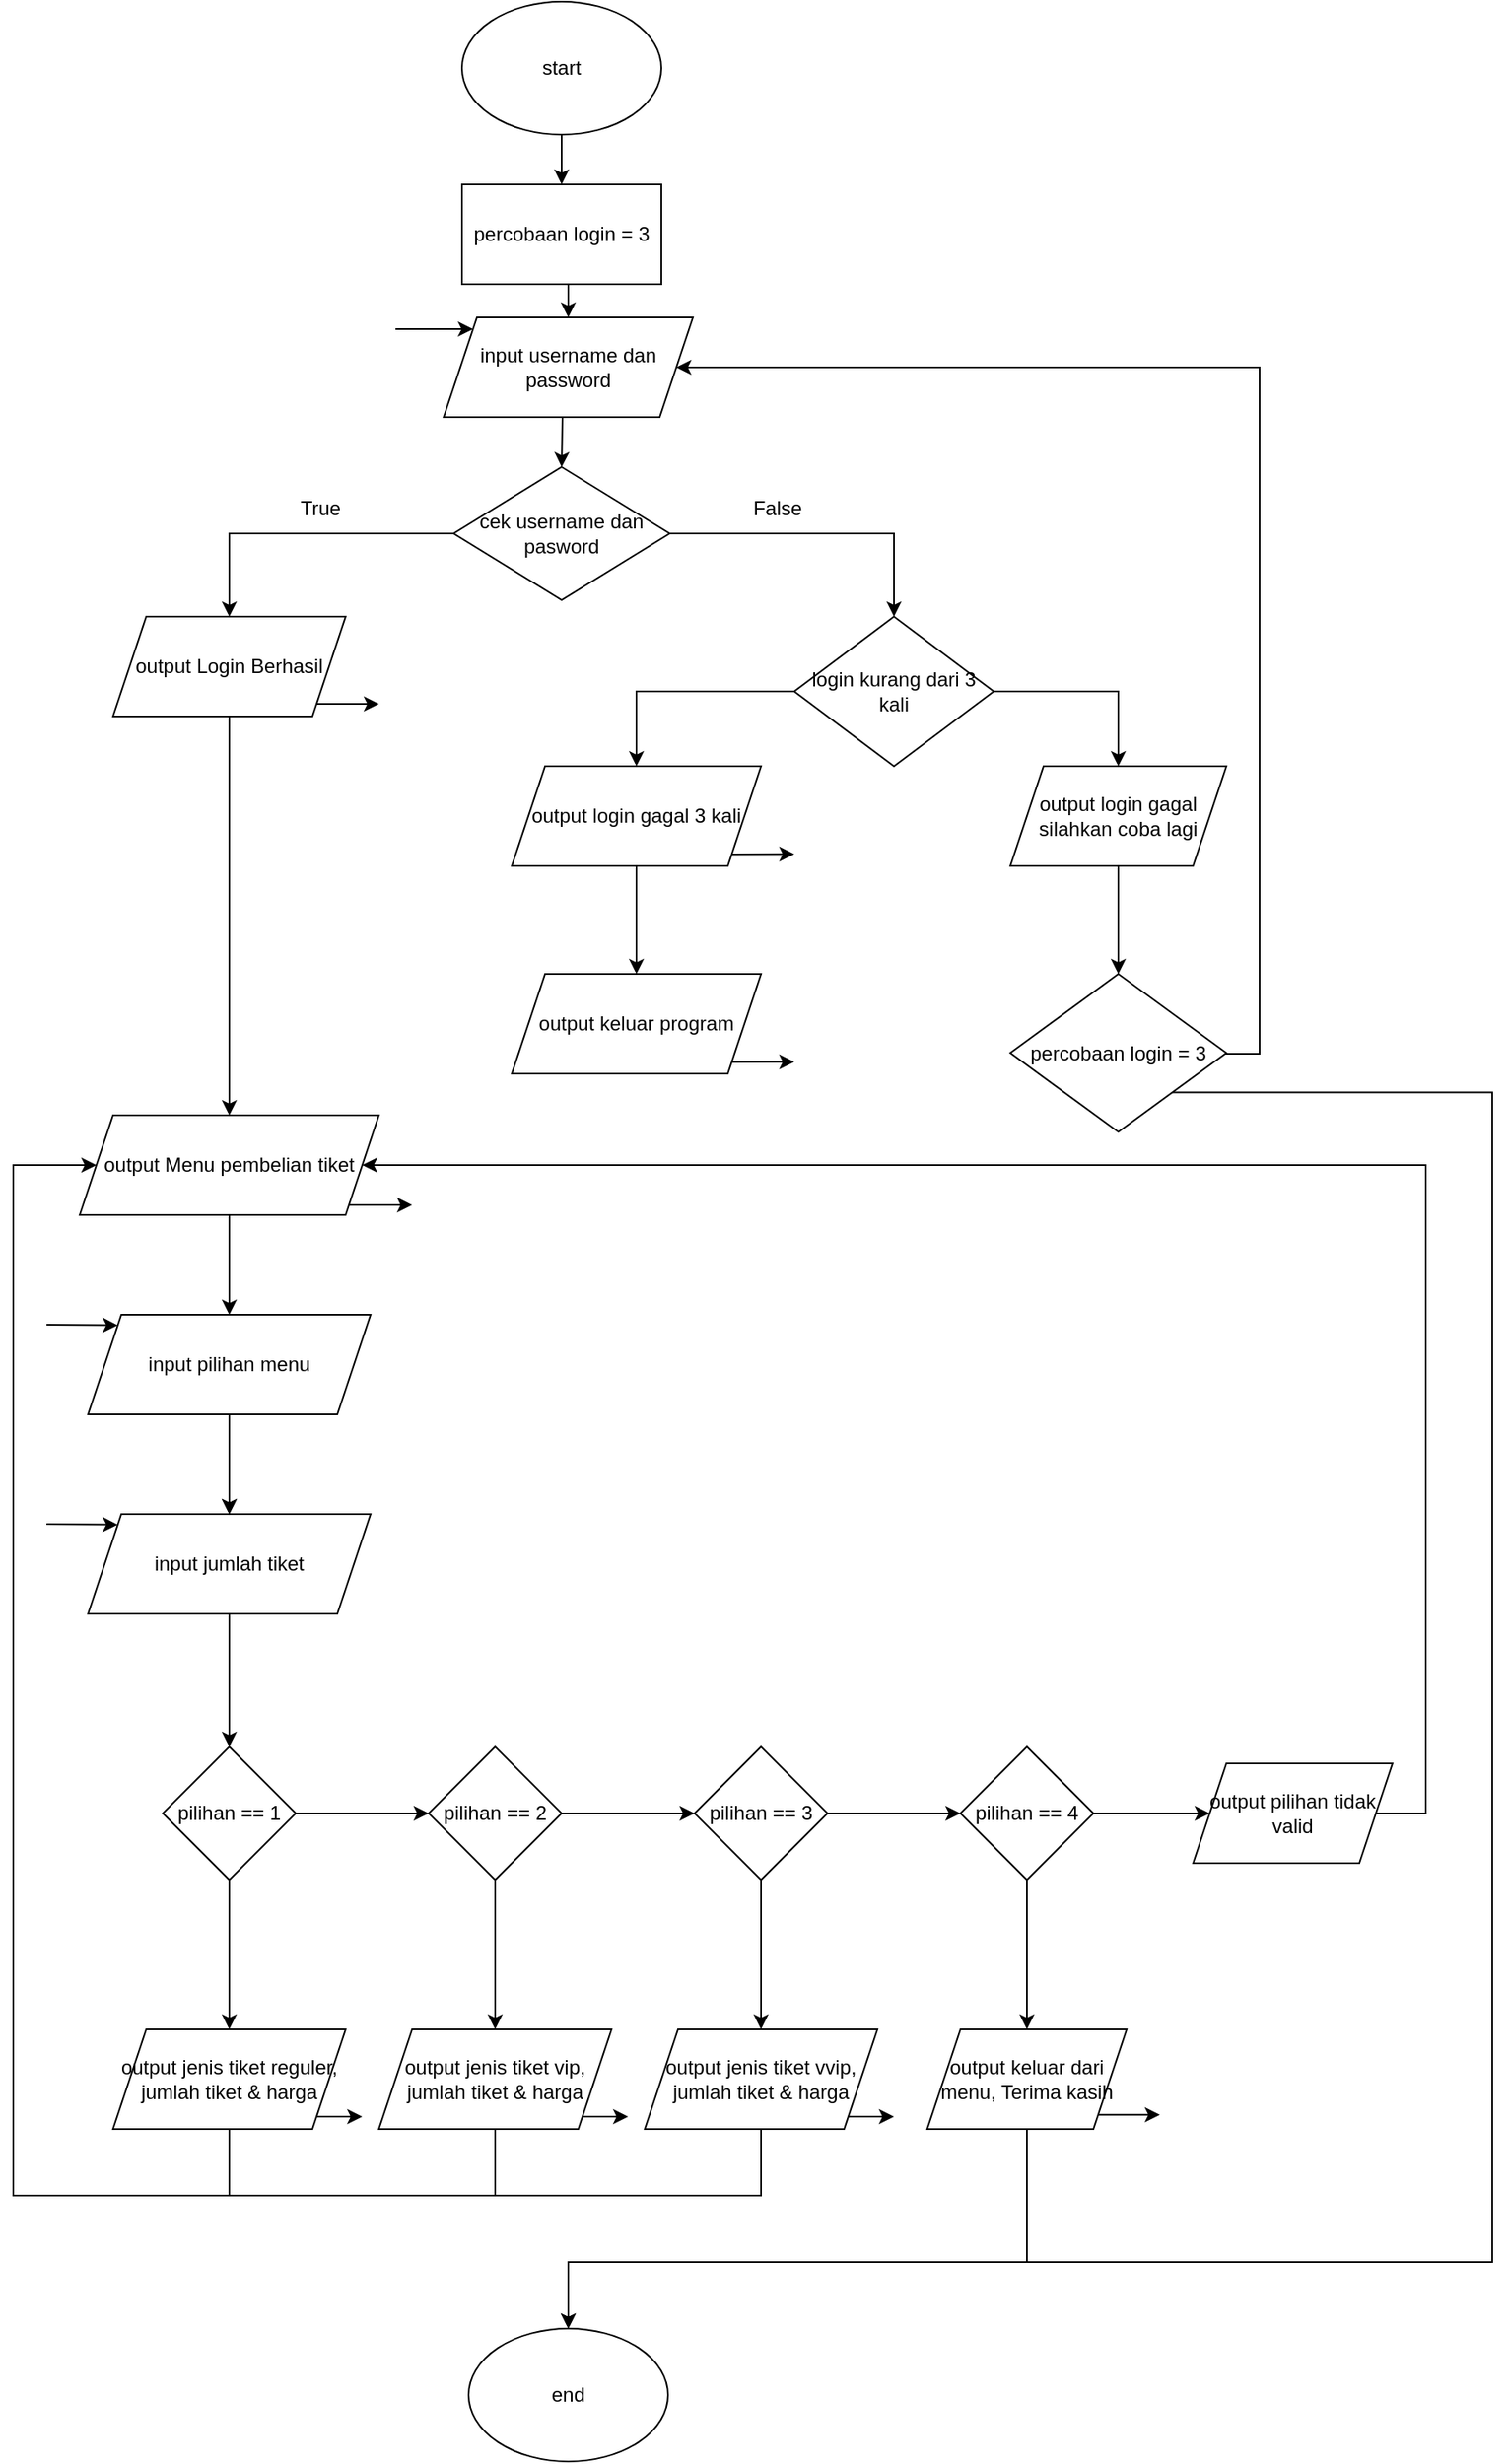 <mxfile version="28.2.5">
  <diagram name="Halaman-1" id="euhfTlCzeBTjEKXHIjLM">
    <mxGraphModel dx="872" dy="465" grid="1" gridSize="10" guides="1" tooltips="1" connect="1" arrows="1" fold="1" page="1" pageScale="1" pageWidth="827" pageHeight="1169" math="0" shadow="0">
      <root>
        <mxCell id="0" />
        <mxCell id="1" parent="0" />
        <mxCell id="54RBorFBZKsMi4ym1dof-52" style="edgeStyle=orthogonalEdgeStyle;rounded=0;orthogonalLoop=1;jettySize=auto;html=1;exitX=0.5;exitY=1;exitDx=0;exitDy=0;entryX=0.5;entryY=0;entryDx=0;entryDy=0;" edge="1" parent="1" source="54RBorFBZKsMi4ym1dof-1" target="54RBorFBZKsMi4ym1dof-50">
          <mxGeometry relative="1" as="geometry" />
        </mxCell>
        <mxCell id="54RBorFBZKsMi4ym1dof-1" value="start" style="ellipse;whiteSpace=wrap;html=1;" vertex="1" parent="1">
          <mxGeometry x="350" width="120" height="80" as="geometry" />
        </mxCell>
        <mxCell id="54RBorFBZKsMi4ym1dof-6" value="" style="edgeStyle=orthogonalEdgeStyle;rounded=0;orthogonalLoop=1;jettySize=auto;html=1;" edge="1" parent="1" target="54RBorFBZKsMi4ym1dof-5">
          <mxGeometry relative="1" as="geometry">
            <mxPoint x="410" y="220" as="sourcePoint" />
          </mxGeometry>
        </mxCell>
        <mxCell id="54RBorFBZKsMi4ym1dof-4" value="" style="endArrow=classic;html=1;rounded=0;entryX=0;entryY=0;entryDx=0;entryDy=0;" edge="1" parent="1" target="54RBorFBZKsMi4ym1dof-39">
          <mxGeometry width="50" height="50" relative="1" as="geometry">
            <mxPoint x="310" y="197" as="sourcePoint" />
            <mxPoint x="350" y="170" as="targetPoint" />
          </mxGeometry>
        </mxCell>
        <mxCell id="54RBorFBZKsMi4ym1dof-8" style="edgeStyle=orthogonalEdgeStyle;rounded=0;orthogonalLoop=1;jettySize=auto;html=1;exitX=0;exitY=0.5;exitDx=0;exitDy=0;entryX=0.5;entryY=0;entryDx=0;entryDy=0;" edge="1" parent="1" source="54RBorFBZKsMi4ym1dof-5" target="54RBorFBZKsMi4ym1dof-7">
          <mxGeometry relative="1" as="geometry" />
        </mxCell>
        <mxCell id="54RBorFBZKsMi4ym1dof-11" value="" style="edgeStyle=orthogonalEdgeStyle;rounded=0;orthogonalLoop=1;jettySize=auto;html=1;" edge="1" parent="1" source="54RBorFBZKsMi4ym1dof-5" target="54RBorFBZKsMi4ym1dof-10">
          <mxGeometry relative="1" as="geometry" />
        </mxCell>
        <mxCell id="54RBorFBZKsMi4ym1dof-5" value="cek username dan pasword" style="rhombus;whiteSpace=wrap;html=1;" vertex="1" parent="1">
          <mxGeometry x="345" y="280" width="130" height="80" as="geometry" />
        </mxCell>
        <mxCell id="54RBorFBZKsMi4ym1dof-9" style="edgeStyle=orthogonalEdgeStyle;rounded=0;orthogonalLoop=1;jettySize=auto;html=1;exitX=1;exitY=1;exitDx=0;exitDy=0;" edge="1" parent="1" source="54RBorFBZKsMi4ym1dof-7">
          <mxGeometry relative="1" as="geometry">
            <mxPoint x="300" y="423" as="targetPoint" />
          </mxGeometry>
        </mxCell>
        <mxCell id="54RBorFBZKsMi4ym1dof-28" value="" style="edgeStyle=orthogonalEdgeStyle;rounded=0;orthogonalLoop=1;jettySize=auto;html=1;" edge="1" parent="1" source="54RBorFBZKsMi4ym1dof-7" target="54RBorFBZKsMi4ym1dof-27">
          <mxGeometry relative="1" as="geometry" />
        </mxCell>
        <mxCell id="54RBorFBZKsMi4ym1dof-7" value="output Login Berhasil" style="shape=parallelogram;perimeter=parallelogramPerimeter;whiteSpace=wrap;html=1;fixedSize=1;" vertex="1" parent="1">
          <mxGeometry x="140" y="370" width="140" height="60" as="geometry" />
        </mxCell>
        <mxCell id="54RBorFBZKsMi4ym1dof-13" style="edgeStyle=orthogonalEdgeStyle;rounded=0;orthogonalLoop=1;jettySize=auto;html=1;exitX=0;exitY=0.5;exitDx=0;exitDy=0;entryX=0.5;entryY=0;entryDx=0;entryDy=0;" edge="1" parent="1" source="54RBorFBZKsMi4ym1dof-10" target="54RBorFBZKsMi4ym1dof-12">
          <mxGeometry relative="1" as="geometry" />
        </mxCell>
        <mxCell id="54RBorFBZKsMi4ym1dof-20" style="edgeStyle=orthogonalEdgeStyle;rounded=0;orthogonalLoop=1;jettySize=auto;html=1;exitX=1;exitY=0.5;exitDx=0;exitDy=0;entryX=0.5;entryY=0;entryDx=0;entryDy=0;" edge="1" parent="1" source="54RBorFBZKsMi4ym1dof-10" target="54RBorFBZKsMi4ym1dof-19">
          <mxGeometry relative="1" as="geometry" />
        </mxCell>
        <mxCell id="54RBorFBZKsMi4ym1dof-10" value="login kurang dari 3 kali" style="rhombus;whiteSpace=wrap;html=1;" vertex="1" parent="1">
          <mxGeometry x="550" y="370" width="120" height="90" as="geometry" />
        </mxCell>
        <mxCell id="54RBorFBZKsMi4ym1dof-15" style="edgeStyle=orthogonalEdgeStyle;rounded=0;orthogonalLoop=1;jettySize=auto;html=1;exitX=1;exitY=1;exitDx=0;exitDy=0;" edge="1" parent="1" source="54RBorFBZKsMi4ym1dof-12">
          <mxGeometry relative="1" as="geometry">
            <mxPoint x="550" y="513" as="targetPoint" />
          </mxGeometry>
        </mxCell>
        <mxCell id="54RBorFBZKsMi4ym1dof-17" value="" style="edgeStyle=orthogonalEdgeStyle;rounded=0;orthogonalLoop=1;jettySize=auto;html=1;" edge="1" parent="1" source="54RBorFBZKsMi4ym1dof-12" target="54RBorFBZKsMi4ym1dof-16">
          <mxGeometry relative="1" as="geometry" />
        </mxCell>
        <mxCell id="54RBorFBZKsMi4ym1dof-12" value="output login gagal 3 kali" style="shape=parallelogram;perimeter=parallelogramPerimeter;whiteSpace=wrap;html=1;fixedSize=1;" vertex="1" parent="1">
          <mxGeometry x="380" y="460" width="150" height="60" as="geometry" />
        </mxCell>
        <mxCell id="54RBorFBZKsMi4ym1dof-18" style="edgeStyle=orthogonalEdgeStyle;rounded=0;orthogonalLoop=1;jettySize=auto;html=1;exitX=1;exitY=1;exitDx=0;exitDy=0;" edge="1" parent="1" source="54RBorFBZKsMi4ym1dof-16">
          <mxGeometry relative="1" as="geometry">
            <mxPoint x="550" y="638" as="targetPoint" />
          </mxGeometry>
        </mxCell>
        <mxCell id="54RBorFBZKsMi4ym1dof-16" value="output keluar program" style="shape=parallelogram;perimeter=parallelogramPerimeter;whiteSpace=wrap;html=1;fixedSize=1;" vertex="1" parent="1">
          <mxGeometry x="380" y="585" width="150" height="60" as="geometry" />
        </mxCell>
        <mxCell id="54RBorFBZKsMi4ym1dof-22" value="" style="edgeStyle=orthogonalEdgeStyle;rounded=0;orthogonalLoop=1;jettySize=auto;html=1;" edge="1" parent="1" source="54RBorFBZKsMi4ym1dof-19">
          <mxGeometry relative="1" as="geometry">
            <mxPoint x="745" y="585" as="targetPoint" />
          </mxGeometry>
        </mxCell>
        <mxCell id="54RBorFBZKsMi4ym1dof-19" value="output login gagal silahkan coba lagi" style="shape=parallelogram;perimeter=parallelogramPerimeter;whiteSpace=wrap;html=1;fixedSize=1;" vertex="1" parent="1">
          <mxGeometry x="680" y="460" width="130" height="60" as="geometry" />
        </mxCell>
        <mxCell id="54RBorFBZKsMi4ym1dof-31" value="" style="edgeStyle=orthogonalEdgeStyle;rounded=0;orthogonalLoop=1;jettySize=auto;html=1;entryX=0.5;entryY=0;entryDx=0;entryDy=0;" edge="1" parent="1" source="54RBorFBZKsMi4ym1dof-27" target="54RBorFBZKsMi4ym1dof-32">
          <mxGeometry relative="1" as="geometry">
            <mxPoint x="210" y="800" as="targetPoint" />
          </mxGeometry>
        </mxCell>
        <mxCell id="54RBorFBZKsMi4ym1dof-36" style="edgeStyle=orthogonalEdgeStyle;rounded=0;orthogonalLoop=1;jettySize=auto;html=1;exitX=1;exitY=1;exitDx=0;exitDy=0;" edge="1" parent="1" source="54RBorFBZKsMi4ym1dof-27">
          <mxGeometry relative="1" as="geometry">
            <mxPoint x="320" y="724" as="targetPoint" />
          </mxGeometry>
        </mxCell>
        <mxCell id="54RBorFBZKsMi4ym1dof-27" value="output Menu pembelian tiket" style="shape=parallelogram;perimeter=parallelogramPerimeter;whiteSpace=wrap;html=1;fixedSize=1;" vertex="1" parent="1">
          <mxGeometry x="120" y="670" width="180" height="60" as="geometry" />
        </mxCell>
        <mxCell id="54RBorFBZKsMi4ym1dof-71" value="" style="edgeStyle=orthogonalEdgeStyle;rounded=0;orthogonalLoop=1;jettySize=auto;html=1;" edge="1" parent="1" source="54RBorFBZKsMi4ym1dof-93" target="54RBorFBZKsMi4ym1dof-70">
          <mxGeometry relative="1" as="geometry" />
        </mxCell>
        <mxCell id="54RBorFBZKsMi4ym1dof-94" value="" style="edgeStyle=orthogonalEdgeStyle;rounded=0;orthogonalLoop=1;jettySize=auto;html=1;" edge="1" parent="1" source="54RBorFBZKsMi4ym1dof-32" target="54RBorFBZKsMi4ym1dof-93">
          <mxGeometry relative="1" as="geometry" />
        </mxCell>
        <mxCell id="54RBorFBZKsMi4ym1dof-32" value="input pilihan menu" style="shape=parallelogram;perimeter=parallelogramPerimeter;whiteSpace=wrap;html=1;fixedSize=1;" vertex="1" parent="1">
          <mxGeometry x="125" y="790" width="170" height="60" as="geometry" />
        </mxCell>
        <mxCell id="54RBorFBZKsMi4ym1dof-38" value="" style="endArrow=classic;html=1;rounded=0;entryX=0;entryY=0;entryDx=0;entryDy=0;" edge="1" parent="1" target="54RBorFBZKsMi4ym1dof-32">
          <mxGeometry width="50" height="50" relative="1" as="geometry">
            <mxPoint x="100" y="796" as="sourcePoint" />
            <mxPoint x="130" y="925" as="targetPoint" />
          </mxGeometry>
        </mxCell>
        <mxCell id="54RBorFBZKsMi4ym1dof-39" value="input username dan password" style="shape=parallelogram;perimeter=parallelogramPerimeter;whiteSpace=wrap;html=1;fixedSize=1;" vertex="1" parent="1">
          <mxGeometry x="339" y="190" width="150" height="60" as="geometry" />
        </mxCell>
        <mxCell id="54RBorFBZKsMi4ym1dof-53" style="edgeStyle=orthogonalEdgeStyle;rounded=0;orthogonalLoop=1;jettySize=auto;html=1;exitX=0.5;exitY=1;exitDx=0;exitDy=0;entryX=0.5;entryY=0;entryDx=0;entryDy=0;" edge="1" parent="1" source="54RBorFBZKsMi4ym1dof-50" target="54RBorFBZKsMi4ym1dof-39">
          <mxGeometry relative="1" as="geometry" />
        </mxCell>
        <mxCell id="54RBorFBZKsMi4ym1dof-50" value="percobaan login = 3" style="rounded=0;whiteSpace=wrap;html=1;" vertex="1" parent="1">
          <mxGeometry x="350" y="110" width="120" height="60" as="geometry" />
        </mxCell>
        <mxCell id="54RBorFBZKsMi4ym1dof-54" value="True" style="text;strokeColor=none;align=center;fillColor=none;html=1;verticalAlign=middle;whiteSpace=wrap;rounded=0;" vertex="1" parent="1">
          <mxGeometry x="235" y="290" width="60" height="30" as="geometry" />
        </mxCell>
        <mxCell id="54RBorFBZKsMi4ym1dof-55" value="False" style="text;strokeColor=none;align=center;fillColor=none;html=1;verticalAlign=middle;whiteSpace=wrap;rounded=0;" vertex="1" parent="1">
          <mxGeometry x="510" y="290" width="60" height="30" as="geometry" />
        </mxCell>
        <mxCell id="54RBorFBZKsMi4ym1dof-59" style="edgeStyle=orthogonalEdgeStyle;rounded=0;orthogonalLoop=1;jettySize=auto;html=1;exitX=1;exitY=0;exitDx=0;exitDy=0;entryX=1;entryY=0.5;entryDx=0;entryDy=0;" edge="1" parent="1" source="54RBorFBZKsMi4ym1dof-56" target="54RBorFBZKsMi4ym1dof-39">
          <mxGeometry relative="1" as="geometry">
            <Array as="points">
              <mxPoint x="778" y="633" />
              <mxPoint x="830" y="633" />
              <mxPoint x="830" y="220" />
            </Array>
          </mxGeometry>
        </mxCell>
        <mxCell id="54RBorFBZKsMi4ym1dof-107" style="edgeStyle=orthogonalEdgeStyle;rounded=0;orthogonalLoop=1;jettySize=auto;html=1;exitX=1;exitY=1;exitDx=0;exitDy=0;entryX=0.5;entryY=0;entryDx=0;entryDy=0;" edge="1" parent="1" source="54RBorFBZKsMi4ym1dof-56" target="54RBorFBZKsMi4ym1dof-104">
          <mxGeometry relative="1" as="geometry">
            <Array as="points">
              <mxPoint x="970" y="656" />
              <mxPoint x="970" y="1360" />
              <mxPoint x="414" y="1360" />
            </Array>
          </mxGeometry>
        </mxCell>
        <mxCell id="54RBorFBZKsMi4ym1dof-56" value="percobaan login = 3" style="rhombus;whiteSpace=wrap;html=1;" vertex="1" parent="1">
          <mxGeometry x="680" y="585" width="130" height="95" as="geometry" />
        </mxCell>
        <mxCell id="54RBorFBZKsMi4ym1dof-73" value="" style="edgeStyle=orthogonalEdgeStyle;rounded=0;orthogonalLoop=1;jettySize=auto;html=1;" edge="1" parent="1" source="54RBorFBZKsMi4ym1dof-70" target="54RBorFBZKsMi4ym1dof-72">
          <mxGeometry relative="1" as="geometry" />
        </mxCell>
        <mxCell id="54RBorFBZKsMi4ym1dof-79" value="" style="edgeStyle=orthogonalEdgeStyle;rounded=0;orthogonalLoop=1;jettySize=auto;html=1;" edge="1" parent="1" source="54RBorFBZKsMi4ym1dof-70" target="54RBorFBZKsMi4ym1dof-78">
          <mxGeometry relative="1" as="geometry" />
        </mxCell>
        <mxCell id="54RBorFBZKsMi4ym1dof-70" value="pilihan == 1" style="rhombus;whiteSpace=wrap;html=1;" vertex="1" parent="1">
          <mxGeometry x="170" y="1050" width="80" height="80" as="geometry" />
        </mxCell>
        <mxCell id="54RBorFBZKsMi4ym1dof-75" value="" style="edgeStyle=orthogonalEdgeStyle;rounded=0;orthogonalLoop=1;jettySize=auto;html=1;" edge="1" parent="1" source="54RBorFBZKsMi4ym1dof-72" target="54RBorFBZKsMi4ym1dof-74">
          <mxGeometry relative="1" as="geometry" />
        </mxCell>
        <mxCell id="54RBorFBZKsMi4ym1dof-81" value="" style="edgeStyle=orthogonalEdgeStyle;rounded=0;orthogonalLoop=1;jettySize=auto;html=1;" edge="1" parent="1" source="54RBorFBZKsMi4ym1dof-72" target="54RBorFBZKsMi4ym1dof-80">
          <mxGeometry relative="1" as="geometry" />
        </mxCell>
        <mxCell id="54RBorFBZKsMi4ym1dof-72" value="pilihan == 2" style="rhombus;whiteSpace=wrap;html=1;" vertex="1" parent="1">
          <mxGeometry x="330" y="1050" width="80" height="80" as="geometry" />
        </mxCell>
        <mxCell id="54RBorFBZKsMi4ym1dof-77" value="" style="edgeStyle=orthogonalEdgeStyle;rounded=0;orthogonalLoop=1;jettySize=auto;html=1;" edge="1" parent="1" source="54RBorFBZKsMi4ym1dof-74" target="54RBorFBZKsMi4ym1dof-76">
          <mxGeometry relative="1" as="geometry" />
        </mxCell>
        <mxCell id="54RBorFBZKsMi4ym1dof-83" value="" style="edgeStyle=orthogonalEdgeStyle;rounded=0;orthogonalLoop=1;jettySize=auto;html=1;" edge="1" parent="1" source="54RBorFBZKsMi4ym1dof-74" target="54RBorFBZKsMi4ym1dof-82">
          <mxGeometry relative="1" as="geometry" />
        </mxCell>
        <mxCell id="54RBorFBZKsMi4ym1dof-74" value="pilihan == 3" style="rhombus;whiteSpace=wrap;html=1;" vertex="1" parent="1">
          <mxGeometry x="490" y="1050" width="80" height="80" as="geometry" />
        </mxCell>
        <mxCell id="54RBorFBZKsMi4ym1dof-85" value="" style="edgeStyle=orthogonalEdgeStyle;rounded=0;orthogonalLoop=1;jettySize=auto;html=1;" edge="1" parent="1" source="54RBorFBZKsMi4ym1dof-76" target="54RBorFBZKsMi4ym1dof-84">
          <mxGeometry relative="1" as="geometry" />
        </mxCell>
        <mxCell id="54RBorFBZKsMi4ym1dof-87" value="" style="edgeStyle=orthogonalEdgeStyle;rounded=0;orthogonalLoop=1;jettySize=auto;html=1;" edge="1" parent="1" source="54RBorFBZKsMi4ym1dof-76" target="54RBorFBZKsMi4ym1dof-86">
          <mxGeometry relative="1" as="geometry" />
        </mxCell>
        <mxCell id="54RBorFBZKsMi4ym1dof-76" value="pilihan == 4" style="rhombus;whiteSpace=wrap;html=1;" vertex="1" parent="1">
          <mxGeometry x="650" y="1050" width="80" height="80" as="geometry" />
        </mxCell>
        <mxCell id="54RBorFBZKsMi4ym1dof-98" style="edgeStyle=orthogonalEdgeStyle;rounded=0;orthogonalLoop=1;jettySize=auto;html=1;exitX=1;exitY=1;exitDx=0;exitDy=0;" edge="1" parent="1" source="54RBorFBZKsMi4ym1dof-78">
          <mxGeometry relative="1" as="geometry">
            <mxPoint x="290" y="1273" as="targetPoint" />
          </mxGeometry>
        </mxCell>
        <mxCell id="54RBorFBZKsMi4ym1dof-78" value="output jenis tiket reguler, jumlah tiket &amp;amp; harga" style="shape=parallelogram;perimeter=parallelogramPerimeter;whiteSpace=wrap;html=1;fixedSize=1;" vertex="1" parent="1">
          <mxGeometry x="140" y="1220" width="140" height="60" as="geometry" />
        </mxCell>
        <mxCell id="54RBorFBZKsMi4ym1dof-96" style="edgeStyle=orthogonalEdgeStyle;rounded=0;orthogonalLoop=1;jettySize=auto;html=1;exitX=1;exitY=1;exitDx=0;exitDy=0;" edge="1" parent="1" source="54RBorFBZKsMi4ym1dof-80">
          <mxGeometry relative="1" as="geometry">
            <mxPoint x="450" y="1273" as="targetPoint" />
          </mxGeometry>
        </mxCell>
        <mxCell id="54RBorFBZKsMi4ym1dof-80" value="output jenis tiket vip, jumlah tiket &amp;amp; harga" style="shape=parallelogram;perimeter=parallelogramPerimeter;whiteSpace=wrap;html=1;fixedSize=1;" vertex="1" parent="1">
          <mxGeometry x="300" y="1220" width="140" height="60" as="geometry" />
        </mxCell>
        <mxCell id="54RBorFBZKsMi4ym1dof-97" style="edgeStyle=orthogonalEdgeStyle;rounded=0;orthogonalLoop=1;jettySize=auto;html=1;exitX=1;exitY=1;exitDx=0;exitDy=0;" edge="1" parent="1" source="54RBorFBZKsMi4ym1dof-82">
          <mxGeometry relative="1" as="geometry">
            <mxPoint x="610" y="1273" as="targetPoint" />
          </mxGeometry>
        </mxCell>
        <mxCell id="54RBorFBZKsMi4ym1dof-100" style="edgeStyle=orthogonalEdgeStyle;rounded=0;orthogonalLoop=1;jettySize=auto;html=1;exitX=0.5;exitY=1;exitDx=0;exitDy=0;entryX=0;entryY=0.5;entryDx=0;entryDy=0;" edge="1" parent="1" source="54RBorFBZKsMi4ym1dof-82" target="54RBorFBZKsMi4ym1dof-27">
          <mxGeometry relative="1" as="geometry">
            <Array as="points">
              <mxPoint x="530" y="1320" />
              <mxPoint x="80" y="1320" />
              <mxPoint x="80" y="700" />
            </Array>
          </mxGeometry>
        </mxCell>
        <mxCell id="54RBorFBZKsMi4ym1dof-82" value="output jenis tiket vvip, jumlah tiket &amp;amp; harga" style="shape=parallelogram;perimeter=parallelogramPerimeter;whiteSpace=wrap;html=1;fixedSize=1;" vertex="1" parent="1">
          <mxGeometry x="460" y="1220" width="140" height="60" as="geometry" />
        </mxCell>
        <mxCell id="54RBorFBZKsMi4ym1dof-91" style="edgeStyle=orthogonalEdgeStyle;rounded=0;orthogonalLoop=1;jettySize=auto;html=1;exitX=1;exitY=1;exitDx=0;exitDy=0;" edge="1" parent="1" source="54RBorFBZKsMi4ym1dof-84">
          <mxGeometry relative="1" as="geometry">
            <mxPoint x="770" y="1271" as="targetPoint" />
          </mxGeometry>
        </mxCell>
        <mxCell id="54RBorFBZKsMi4ym1dof-106" style="edgeStyle=orthogonalEdgeStyle;rounded=0;orthogonalLoop=1;jettySize=auto;html=1;exitX=0.5;exitY=1;exitDx=0;exitDy=0;entryX=0.5;entryY=0;entryDx=0;entryDy=0;" edge="1" parent="1" source="54RBorFBZKsMi4ym1dof-84" target="54RBorFBZKsMi4ym1dof-104">
          <mxGeometry relative="1" as="geometry">
            <Array as="points">
              <mxPoint x="690" y="1360" />
              <mxPoint x="414" y="1360" />
            </Array>
          </mxGeometry>
        </mxCell>
        <mxCell id="54RBorFBZKsMi4ym1dof-84" value="output keluar dari menu, Terima kasih" style="shape=parallelogram;perimeter=parallelogramPerimeter;whiteSpace=wrap;html=1;fixedSize=1;" vertex="1" parent="1">
          <mxGeometry x="630" y="1220" width="120" height="60" as="geometry" />
        </mxCell>
        <mxCell id="54RBorFBZKsMi4ym1dof-86" value="output pilihan tidak valid" style="shape=parallelogram;perimeter=parallelogramPerimeter;whiteSpace=wrap;html=1;fixedSize=1;" vertex="1" parent="1">
          <mxGeometry x="790" y="1060" width="120" height="60" as="geometry" />
        </mxCell>
        <mxCell id="54RBorFBZKsMi4ym1dof-92" style="edgeStyle=orthogonalEdgeStyle;rounded=0;orthogonalLoop=1;jettySize=auto;html=1;exitX=1;exitY=0.5;exitDx=0;exitDy=0;entryX=1;entryY=0.5;entryDx=0;entryDy=0;" edge="1" parent="1" source="54RBorFBZKsMi4ym1dof-86" target="54RBorFBZKsMi4ym1dof-27">
          <mxGeometry relative="1" as="geometry">
            <mxPoint x="330" y="690" as="targetPoint" />
            <Array as="points">
              <mxPoint x="930" y="1090" />
              <mxPoint x="930" y="700" />
            </Array>
          </mxGeometry>
        </mxCell>
        <mxCell id="54RBorFBZKsMi4ym1dof-95" value="" style="endArrow=classic;html=1;rounded=0;entryX=0;entryY=0;entryDx=0;entryDy=0;" edge="1" parent="1" target="54RBorFBZKsMi4ym1dof-93">
          <mxGeometry width="50" height="50" relative="1" as="geometry">
            <mxPoint x="100" y="916" as="sourcePoint" />
            <mxPoint x="130" y="940" as="targetPoint" />
          </mxGeometry>
        </mxCell>
        <mxCell id="54RBorFBZKsMi4ym1dof-99" value="" style="edgeStyle=orthogonalEdgeStyle;rounded=0;orthogonalLoop=1;jettySize=auto;html=1;" edge="1" parent="1" source="54RBorFBZKsMi4ym1dof-32" target="54RBorFBZKsMi4ym1dof-93">
          <mxGeometry relative="1" as="geometry">
            <mxPoint x="210" y="830" as="sourcePoint" />
            <mxPoint x="210" y="1050" as="targetPoint" />
          </mxGeometry>
        </mxCell>
        <mxCell id="54RBorFBZKsMi4ym1dof-93" value="input jumlah tiket" style="shape=parallelogram;perimeter=parallelogramPerimeter;whiteSpace=wrap;html=1;fixedSize=1;" vertex="1" parent="1">
          <mxGeometry x="125" y="910" width="170" height="60" as="geometry" />
        </mxCell>
        <mxCell id="54RBorFBZKsMi4ym1dof-102" value="" style="endArrow=none;html=1;rounded=0;entryX=0.5;entryY=1;entryDx=0;entryDy=0;" edge="1" parent="1" target="54RBorFBZKsMi4ym1dof-80">
          <mxGeometry width="50" height="50" relative="1" as="geometry">
            <mxPoint x="370" y="1320" as="sourcePoint" />
            <mxPoint x="400" y="1200" as="targetPoint" />
            <Array as="points">
              <mxPoint x="370" y="1300" />
            </Array>
          </mxGeometry>
        </mxCell>
        <mxCell id="54RBorFBZKsMi4ym1dof-103" value="" style="endArrow=none;html=1;rounded=0;entryX=0.5;entryY=1;entryDx=0;entryDy=0;" edge="1" parent="1" target="54RBorFBZKsMi4ym1dof-78">
          <mxGeometry width="50" height="50" relative="1" as="geometry">
            <mxPoint x="210" y="1320" as="sourcePoint" />
            <mxPoint x="210" y="1290" as="targetPoint" />
          </mxGeometry>
        </mxCell>
        <mxCell id="54RBorFBZKsMi4ym1dof-104" value="end" style="ellipse;whiteSpace=wrap;html=1;" vertex="1" parent="1">
          <mxGeometry x="354" y="1400" width="120" height="80" as="geometry" />
        </mxCell>
      </root>
    </mxGraphModel>
  </diagram>
</mxfile>
